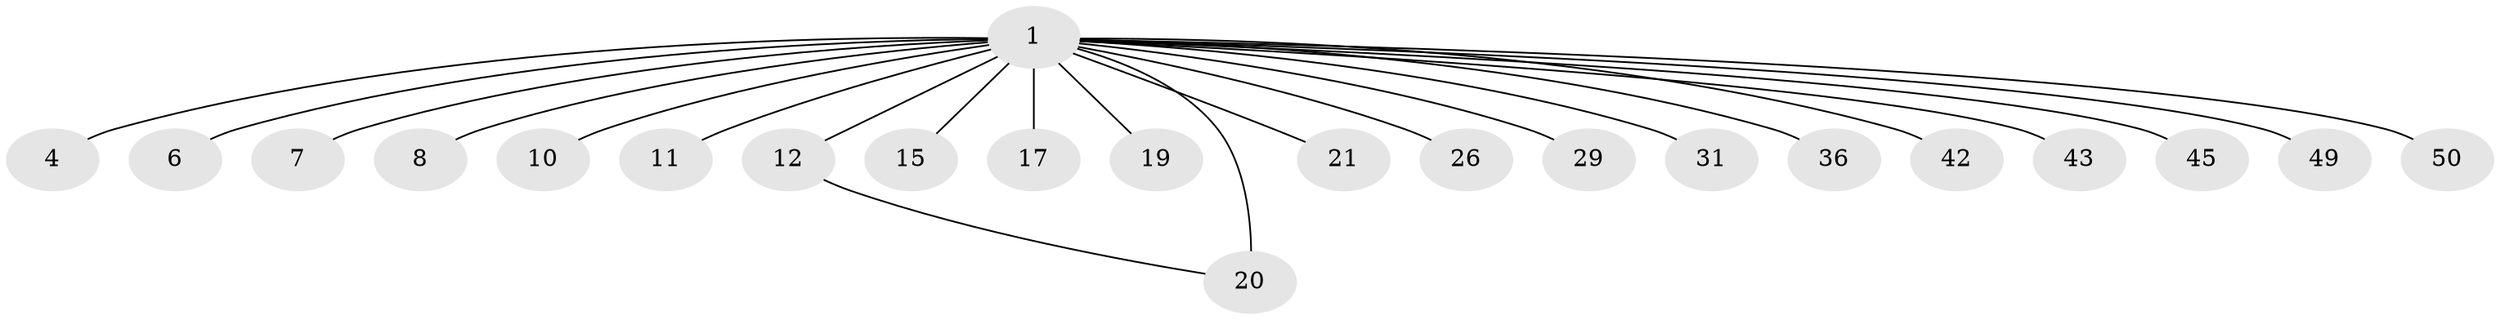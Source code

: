 // original degree distribution, {3: 0.12, 31: 0.02, 1: 0.64, 5: 0.02, 6: 0.02, 2: 0.12, 4: 0.06}
// Generated by graph-tools (version 1.1) at 2025/18/03/04/25 18:18:02]
// undirected, 22 vertices, 22 edges
graph export_dot {
graph [start="1"]
  node [color=gray90,style=filled];
  1 [super="+13+2+41"];
  4;
  6;
  7;
  8 [super="+28+34"];
  10;
  11;
  12 [super="+14+23+16+40+38"];
  15;
  17 [super="+24"];
  19;
  20 [super="+32+30+37"];
  21 [super="+47"];
  26;
  29;
  31 [super="+46"];
  36;
  42;
  43;
  45;
  49;
  50;
  1 -- 8 [weight=3];
  1 -- 4;
  1 -- 6;
  1 -- 7;
  1 -- 10;
  1 -- 11;
  1 -- 12 [weight=3];
  1 -- 15;
  1 -- 17 [weight=2];
  1 -- 19;
  1 -- 20 [weight=2];
  1 -- 21;
  1 -- 26;
  1 -- 29;
  1 -- 31;
  1 -- 36;
  1 -- 42;
  1 -- 43;
  1 -- 45;
  1 -- 49;
  1 -- 50;
  12 -- 20;
}
